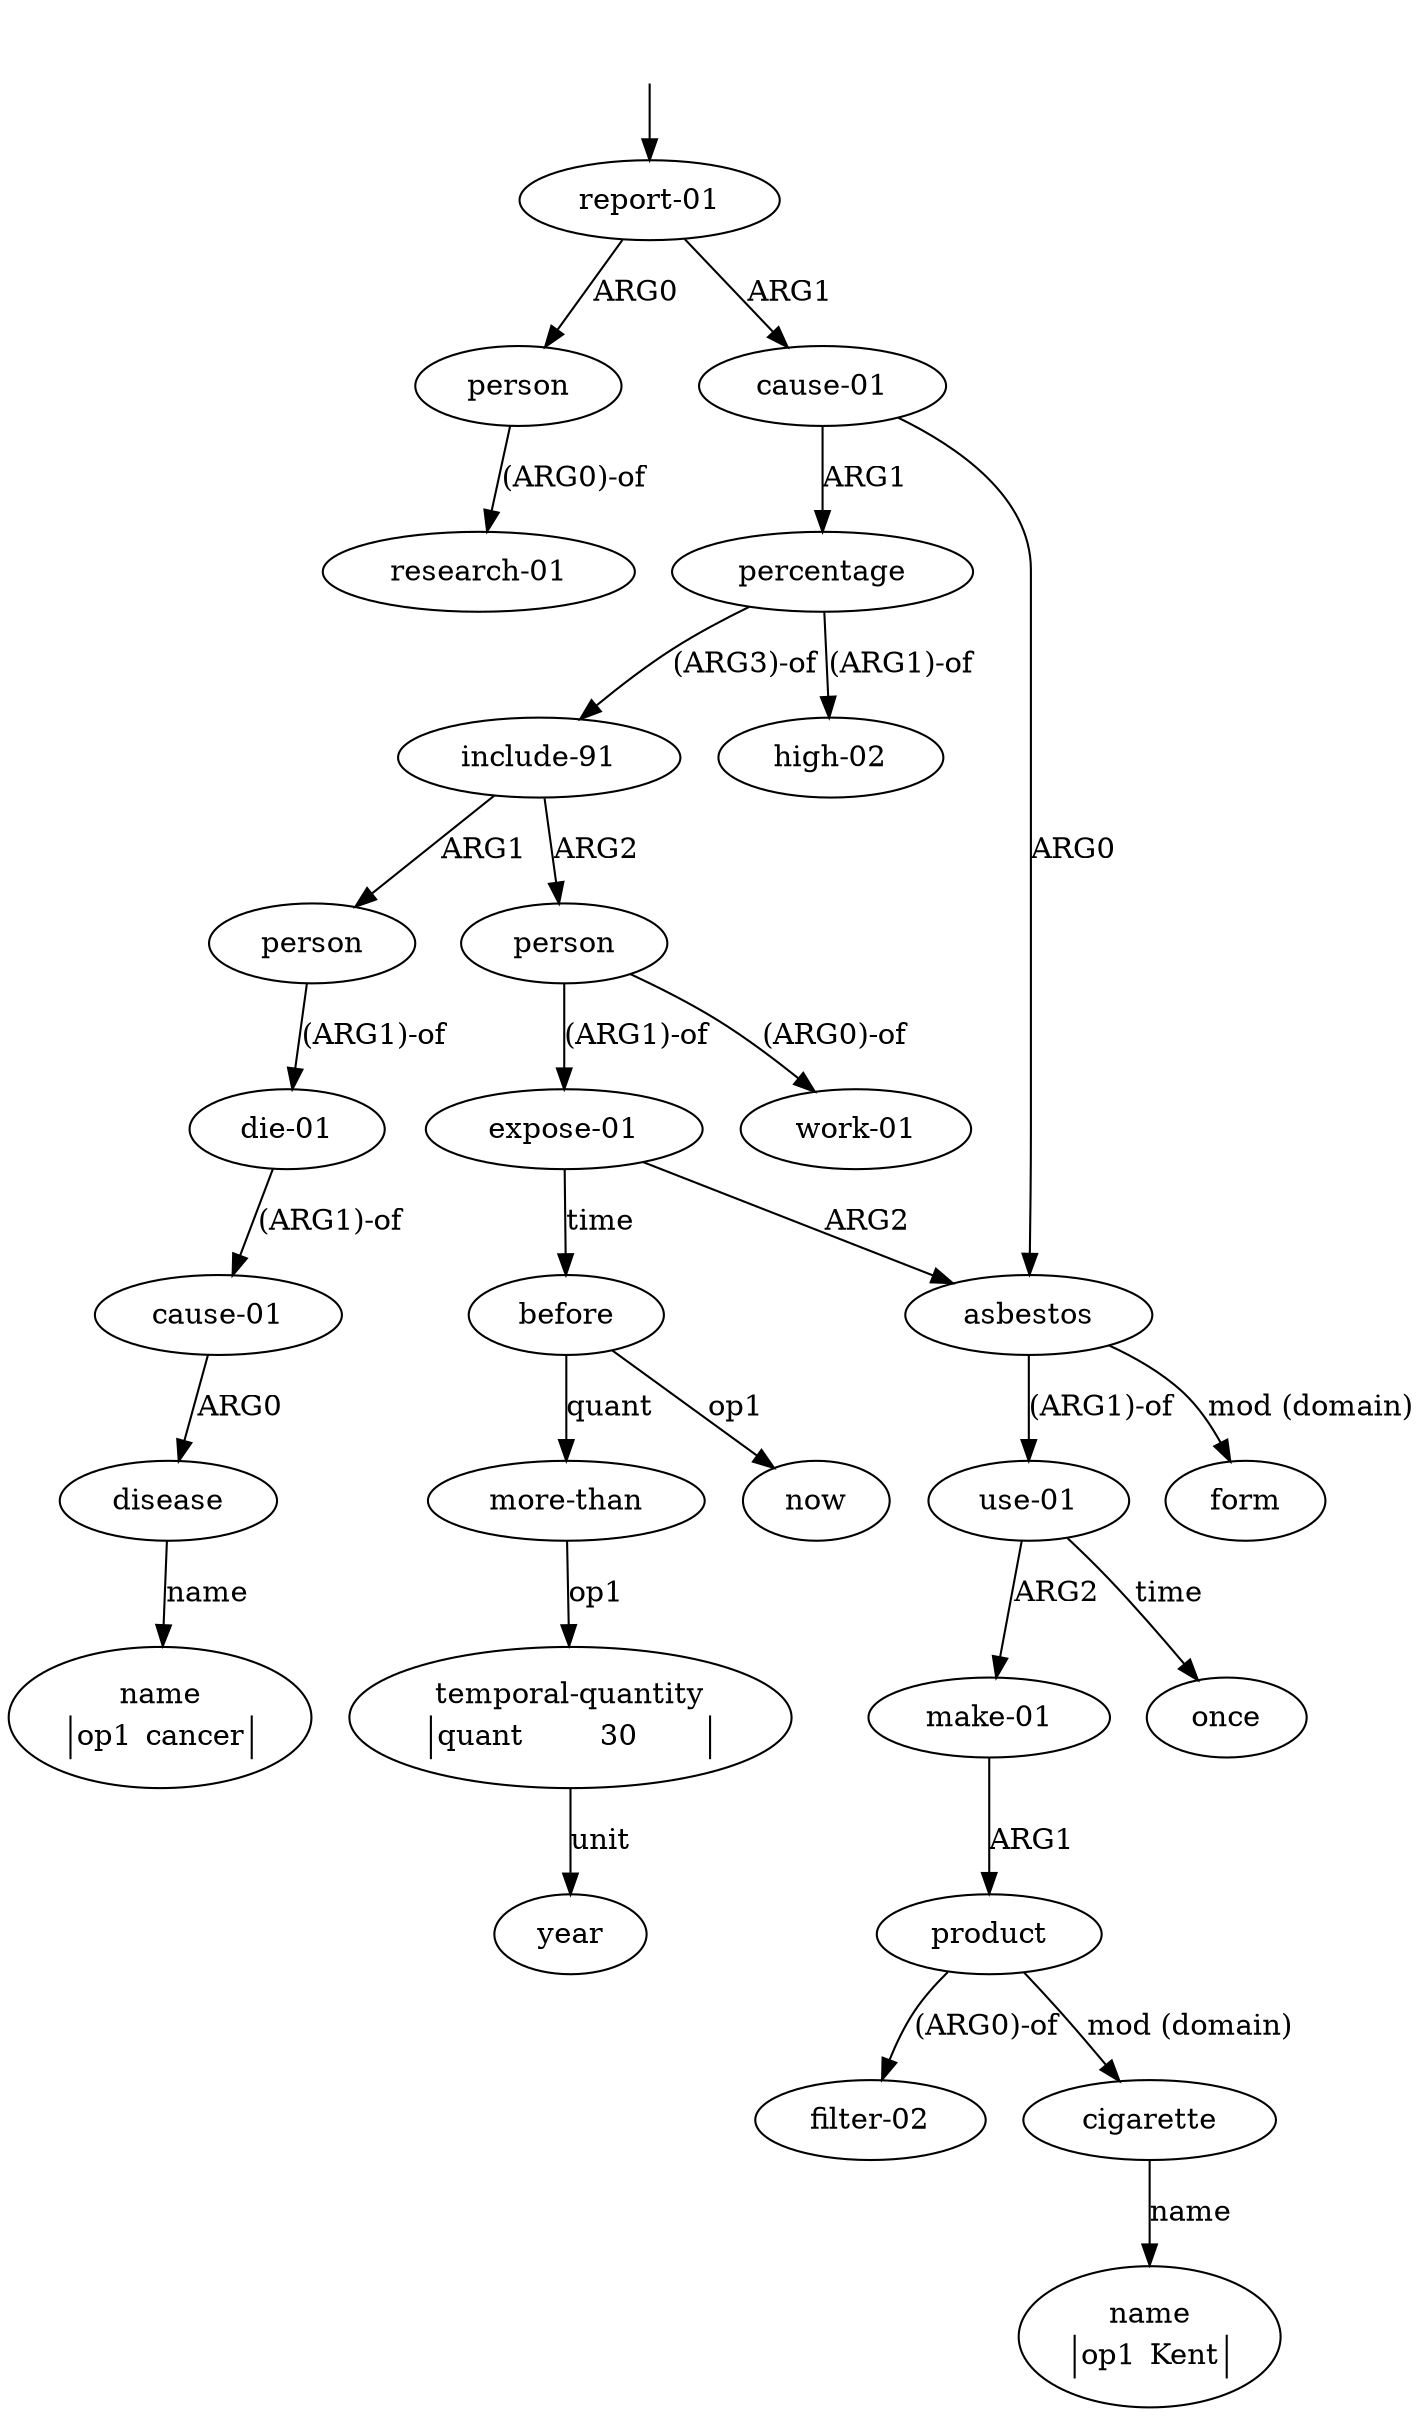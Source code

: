 digraph "20003001" {
  top [ style=invis ];
  top -> 0;
  0 [ label=<<table align="center" border="0" cellspacing="0"><tr><td colspan="2">report-01</td></tr></table>> ];
  1 [ label=<<table align="center" border="0" cellspacing="0"><tr><td colspan="2">person</td></tr></table>> ];
  2 [ label=<<table align="center" border="0" cellspacing="0"><tr><td colspan="2">research-01</td></tr></table>> ];
  3 [ label=<<table align="center" border="0" cellspacing="0"><tr><td colspan="2">cause-01</td></tr></table>> ];
  4 [ label=<<table align="center" border="0" cellspacing="0"><tr><td colspan="2">asbestos</td></tr></table>> ];
  5 [ label=<<table align="center" border="0" cellspacing="0"><tr><td colspan="2">form</td></tr></table>> ];
  6 [ label=<<table align="center" border="0" cellspacing="0"><tr><td colspan="2">use-01</td></tr></table>> ];
  7 [ label=<<table align="center" border="0" cellspacing="0"><tr><td colspan="2">make-01</td></tr></table>> ];
  8 [ label=<<table align="center" border="0" cellspacing="0"><tr><td colspan="2">product</td></tr></table>> ];
  9 [ label=<<table align="center" border="0" cellspacing="0"><tr><td colspan="2">filter-02</td></tr></table>> ];
  10 [ label=<<table align="center" border="0" cellspacing="0"><tr><td colspan="2">cigarette</td></tr></table>> ];
  11 [ label=<<table align="center" border="0" cellspacing="0"><tr><td colspan="2">name</td></tr><tr><td sides="l" border="1" align="left">op1</td><td sides="r" border="1" align="left">Kent</td></tr></table>> ];
  12 [ label=<<table align="center" border="0" cellspacing="0"><tr><td colspan="2">once</td></tr></table>> ];
  13 [ label=<<table align="center" border="0" cellspacing="0"><tr><td colspan="2">percentage</td></tr></table>> ];
  14 [ label=<<table align="center" border="0" cellspacing="0"><tr><td colspan="2">include-91</td></tr></table>> ];
  15 [ label=<<table align="center" border="0" cellspacing="0"><tr><td colspan="2">person</td></tr></table>> ];
  16 [ label=<<table align="center" border="0" cellspacing="0"><tr><td colspan="2">die-01</td></tr></table>> ];
  17 [ label=<<table align="center" border="0" cellspacing="0"><tr><td colspan="2">cause-01</td></tr></table>> ];
  18 [ label=<<table align="center" border="0" cellspacing="0"><tr><td colspan="2">disease</td></tr></table>> ];
  19 [ label=<<table align="center" border="0" cellspacing="0"><tr><td colspan="2">name</td></tr><tr><td sides="l" border="1" align="left">op1</td><td sides="r" border="1" align="left">cancer</td></tr></table>> ];
  20 [ label=<<table align="center" border="0" cellspacing="0"><tr><td colspan="2">person</td></tr></table>> ];
  21 [ label=<<table align="center" border="0" cellspacing="0"><tr><td colspan="2">work-01</td></tr></table>> ];
  22 [ label=<<table align="center" border="0" cellspacing="0"><tr><td colspan="2">expose-01</td></tr></table>> ];
  23 [ label=<<table align="center" border="0" cellspacing="0"><tr><td colspan="2">before</td></tr></table>> ];
  24 [ label=<<table align="center" border="0" cellspacing="0"><tr><td colspan="2">now</td></tr></table>> ];
  25 [ label=<<table align="center" border="0" cellspacing="0"><tr><td colspan="2">more-than</td></tr></table>> ];
  26 [ label=<<table align="center" border="0" cellspacing="0"><tr><td colspan="2">temporal-quantity</td></tr><tr><td sides="l" border="1" align="left">quant</td><td sides="r" border="1" align="left">30</td></tr></table>> ];
  27 [ label=<<table align="center" border="0" cellspacing="0"><tr><td colspan="2">year</td></tr></table>> ];
  28 [ label=<<table align="center" border="0" cellspacing="0"><tr><td colspan="2">high-02</td></tr></table>> ];
  25 -> 26 [ label="op1" ];
  13 -> 28 [ label="(ARG1)-of" ];
  1 -> 2 [ label="(ARG0)-of" ];
  15 -> 16 [ label="(ARG1)-of" ];
  22 -> 4 [ label="ARG2" ];
  0 -> 3 [ label="ARG1" ];
  10 -> 11 [ label="name" ];
  18 -> 19 [ label="name" ];
  20 -> 22 [ label="(ARG1)-of" ];
  14 -> 20 [ label="ARG2" ];
  8 -> 10 [ label="mod (domain)" ];
  20 -> 21 [ label="(ARG0)-of" ];
  3 -> 13 [ label="ARG1" ];
  23 -> 24 [ label="op1" ];
  16 -> 17 [ label="(ARG1)-of" ];
  17 -> 18 [ label="ARG0" ];
  26 -> 27 [ label="unit" ];
  4 -> 6 [ label="(ARG1)-of" ];
  7 -> 8 [ label="ARG1" ];
  23 -> 25 [ label="quant" ];
  6 -> 7 [ label="ARG2" ];
  13 -> 14 [ label="(ARG3)-of" ];
  3 -> 4 [ label="ARG0" ];
  6 -> 12 [ label="time" ];
  0 -> 1 [ label="ARG0" ];
  22 -> 23 [ label="time" ];
  4 -> 5 [ label="mod (domain)" ];
  14 -> 15 [ label="ARG1" ];
  8 -> 9 [ label="(ARG0)-of" ];
}

